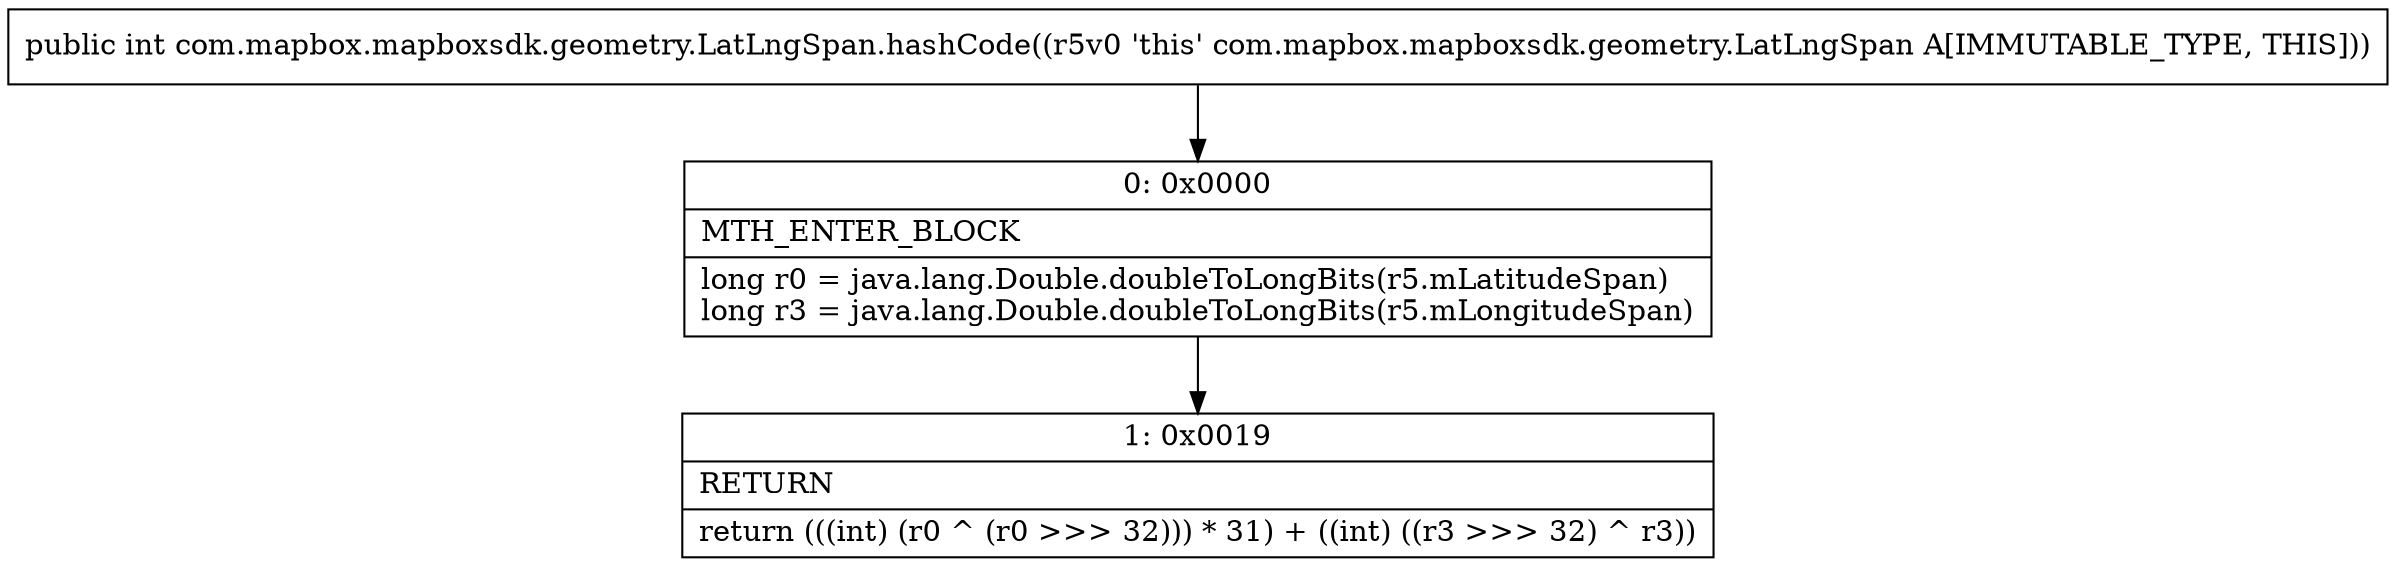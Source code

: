 digraph "CFG forcom.mapbox.mapboxsdk.geometry.LatLngSpan.hashCode()I" {
Node_0 [shape=record,label="{0\:\ 0x0000|MTH_ENTER_BLOCK\l|long r0 = java.lang.Double.doubleToLongBits(r5.mLatitudeSpan)\llong r3 = java.lang.Double.doubleToLongBits(r5.mLongitudeSpan)\l}"];
Node_1 [shape=record,label="{1\:\ 0x0019|RETURN\l|return (((int) (r0 ^ (r0 \>\>\> 32))) * 31) + ((int) ((r3 \>\>\> 32) ^ r3))\l}"];
MethodNode[shape=record,label="{public int com.mapbox.mapboxsdk.geometry.LatLngSpan.hashCode((r5v0 'this' com.mapbox.mapboxsdk.geometry.LatLngSpan A[IMMUTABLE_TYPE, THIS])) }"];
MethodNode -> Node_0;
Node_0 -> Node_1;
}

